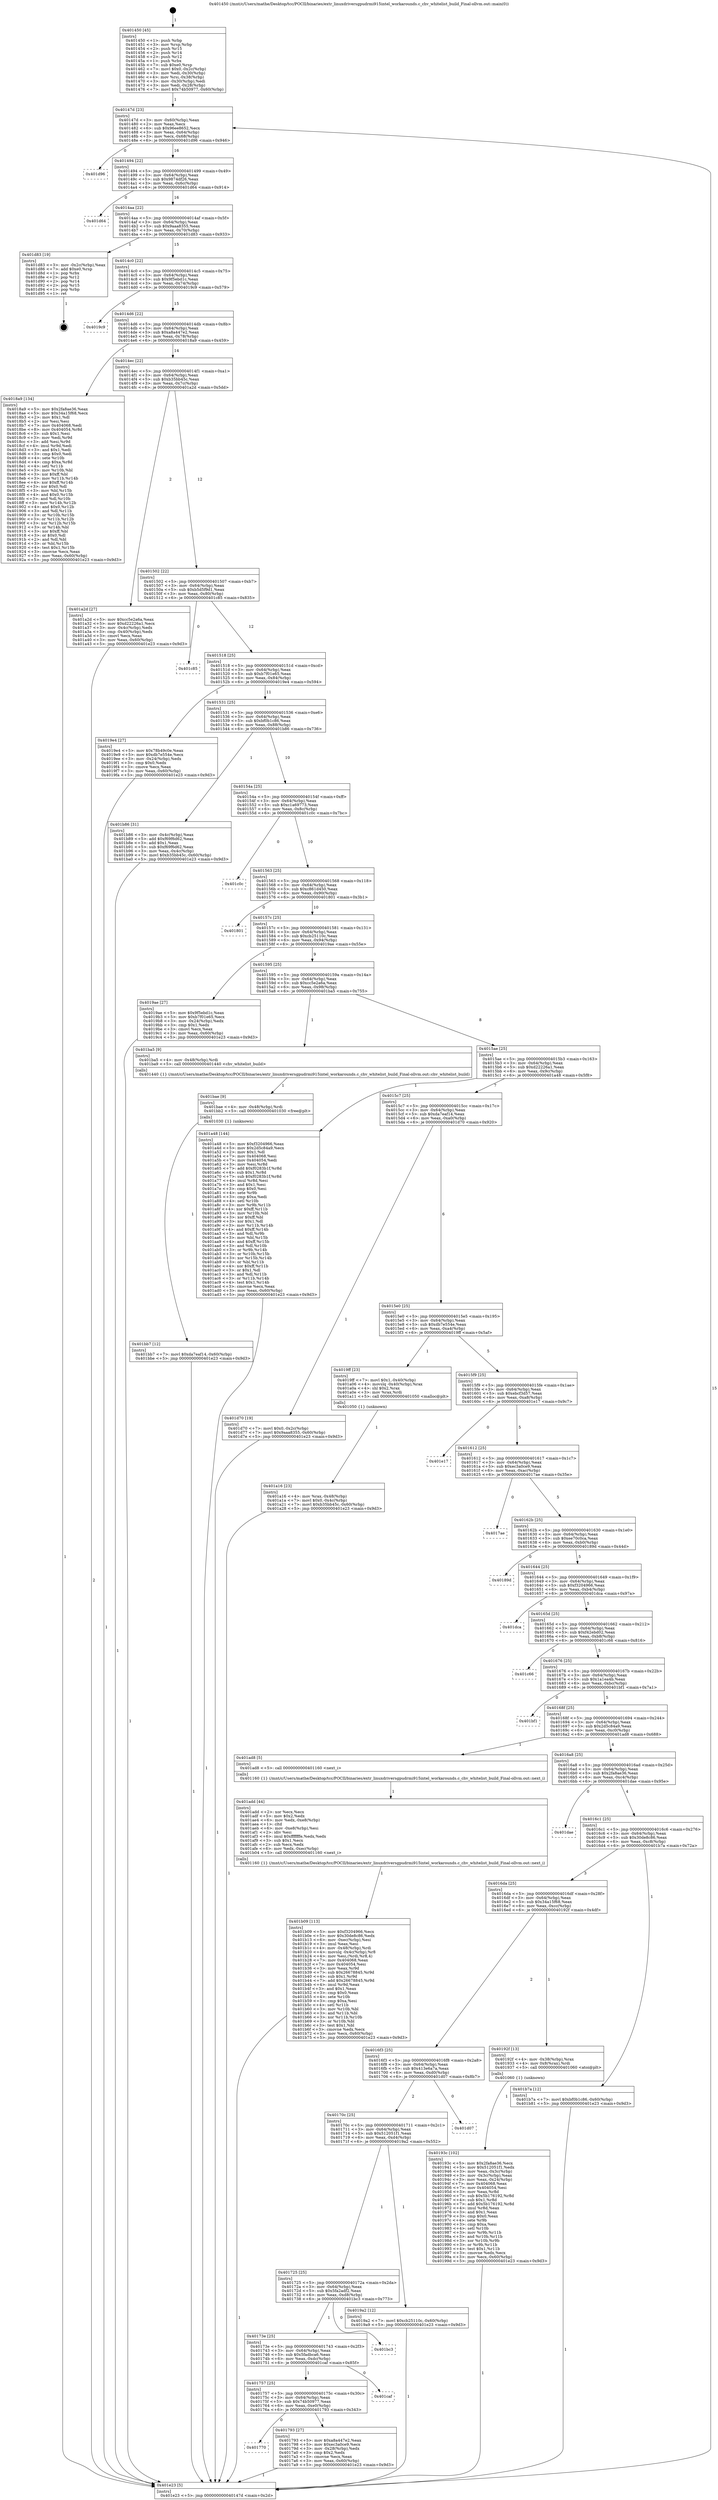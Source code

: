 digraph "0x401450" {
  label = "0x401450 (/mnt/c/Users/mathe/Desktop/tcc/POCII/binaries/extr_linuxdriversgpudrmi915intel_workarounds.c_chv_whitelist_build_Final-ollvm.out::main(0))"
  labelloc = "t"
  node[shape=record]

  Entry [label="",width=0.3,height=0.3,shape=circle,fillcolor=black,style=filled]
  "0x40147d" [label="{
     0x40147d [23]\l
     | [instrs]\l
     &nbsp;&nbsp;0x40147d \<+3\>: mov -0x60(%rbp),%eax\l
     &nbsp;&nbsp;0x401480 \<+2\>: mov %eax,%ecx\l
     &nbsp;&nbsp;0x401482 \<+6\>: sub $0x96ee8652,%ecx\l
     &nbsp;&nbsp;0x401488 \<+3\>: mov %eax,-0x64(%rbp)\l
     &nbsp;&nbsp;0x40148b \<+3\>: mov %ecx,-0x68(%rbp)\l
     &nbsp;&nbsp;0x40148e \<+6\>: je 0000000000401d96 \<main+0x946\>\l
  }"]
  "0x401d96" [label="{
     0x401d96\l
  }", style=dashed]
  "0x401494" [label="{
     0x401494 [22]\l
     | [instrs]\l
     &nbsp;&nbsp;0x401494 \<+5\>: jmp 0000000000401499 \<main+0x49\>\l
     &nbsp;&nbsp;0x401499 \<+3\>: mov -0x64(%rbp),%eax\l
     &nbsp;&nbsp;0x40149c \<+5\>: sub $0x9874df26,%eax\l
     &nbsp;&nbsp;0x4014a1 \<+3\>: mov %eax,-0x6c(%rbp)\l
     &nbsp;&nbsp;0x4014a4 \<+6\>: je 0000000000401d64 \<main+0x914\>\l
  }"]
  Exit [label="",width=0.3,height=0.3,shape=circle,fillcolor=black,style=filled,peripheries=2]
  "0x401d64" [label="{
     0x401d64\l
  }", style=dashed]
  "0x4014aa" [label="{
     0x4014aa [22]\l
     | [instrs]\l
     &nbsp;&nbsp;0x4014aa \<+5\>: jmp 00000000004014af \<main+0x5f\>\l
     &nbsp;&nbsp;0x4014af \<+3\>: mov -0x64(%rbp),%eax\l
     &nbsp;&nbsp;0x4014b2 \<+5\>: sub $0x9aaa8355,%eax\l
     &nbsp;&nbsp;0x4014b7 \<+3\>: mov %eax,-0x70(%rbp)\l
     &nbsp;&nbsp;0x4014ba \<+6\>: je 0000000000401d83 \<main+0x933\>\l
  }"]
  "0x401bb7" [label="{
     0x401bb7 [12]\l
     | [instrs]\l
     &nbsp;&nbsp;0x401bb7 \<+7\>: movl $0xda7eaf14,-0x60(%rbp)\l
     &nbsp;&nbsp;0x401bbe \<+5\>: jmp 0000000000401e23 \<main+0x9d3\>\l
  }"]
  "0x401d83" [label="{
     0x401d83 [19]\l
     | [instrs]\l
     &nbsp;&nbsp;0x401d83 \<+3\>: mov -0x2c(%rbp),%eax\l
     &nbsp;&nbsp;0x401d86 \<+7\>: add $0xe0,%rsp\l
     &nbsp;&nbsp;0x401d8d \<+1\>: pop %rbx\l
     &nbsp;&nbsp;0x401d8e \<+2\>: pop %r12\l
     &nbsp;&nbsp;0x401d90 \<+2\>: pop %r14\l
     &nbsp;&nbsp;0x401d92 \<+2\>: pop %r15\l
     &nbsp;&nbsp;0x401d94 \<+1\>: pop %rbp\l
     &nbsp;&nbsp;0x401d95 \<+1\>: ret\l
  }"]
  "0x4014c0" [label="{
     0x4014c0 [22]\l
     | [instrs]\l
     &nbsp;&nbsp;0x4014c0 \<+5\>: jmp 00000000004014c5 \<main+0x75\>\l
     &nbsp;&nbsp;0x4014c5 \<+3\>: mov -0x64(%rbp),%eax\l
     &nbsp;&nbsp;0x4014c8 \<+5\>: sub $0x9f5ebd1c,%eax\l
     &nbsp;&nbsp;0x4014cd \<+3\>: mov %eax,-0x74(%rbp)\l
     &nbsp;&nbsp;0x4014d0 \<+6\>: je 00000000004019c9 \<main+0x579\>\l
  }"]
  "0x401bae" [label="{
     0x401bae [9]\l
     | [instrs]\l
     &nbsp;&nbsp;0x401bae \<+4\>: mov -0x48(%rbp),%rdi\l
     &nbsp;&nbsp;0x401bb2 \<+5\>: call 0000000000401030 \<free@plt\>\l
     | [calls]\l
     &nbsp;&nbsp;0x401030 \{1\} (unknown)\l
  }"]
  "0x4019c9" [label="{
     0x4019c9\l
  }", style=dashed]
  "0x4014d6" [label="{
     0x4014d6 [22]\l
     | [instrs]\l
     &nbsp;&nbsp;0x4014d6 \<+5\>: jmp 00000000004014db \<main+0x8b\>\l
     &nbsp;&nbsp;0x4014db \<+3\>: mov -0x64(%rbp),%eax\l
     &nbsp;&nbsp;0x4014de \<+5\>: sub $0xa8a447e2,%eax\l
     &nbsp;&nbsp;0x4014e3 \<+3\>: mov %eax,-0x78(%rbp)\l
     &nbsp;&nbsp;0x4014e6 \<+6\>: je 00000000004018a9 \<main+0x459\>\l
  }"]
  "0x401b09" [label="{
     0x401b09 [113]\l
     | [instrs]\l
     &nbsp;&nbsp;0x401b09 \<+5\>: mov $0xf3204966,%ecx\l
     &nbsp;&nbsp;0x401b0e \<+5\>: mov $0x30de8c86,%edx\l
     &nbsp;&nbsp;0x401b13 \<+6\>: mov -0xec(%rbp),%esi\l
     &nbsp;&nbsp;0x401b19 \<+3\>: imul %eax,%esi\l
     &nbsp;&nbsp;0x401b1c \<+4\>: mov -0x48(%rbp),%rdi\l
     &nbsp;&nbsp;0x401b20 \<+4\>: movslq -0x4c(%rbp),%r8\l
     &nbsp;&nbsp;0x401b24 \<+4\>: mov %esi,(%rdi,%r8,4)\l
     &nbsp;&nbsp;0x401b28 \<+7\>: mov 0x404068,%eax\l
     &nbsp;&nbsp;0x401b2f \<+7\>: mov 0x404054,%esi\l
     &nbsp;&nbsp;0x401b36 \<+3\>: mov %eax,%r9d\l
     &nbsp;&nbsp;0x401b39 \<+7\>: sub $0x26678845,%r9d\l
     &nbsp;&nbsp;0x401b40 \<+4\>: sub $0x1,%r9d\l
     &nbsp;&nbsp;0x401b44 \<+7\>: add $0x26678845,%r9d\l
     &nbsp;&nbsp;0x401b4b \<+4\>: imul %r9d,%eax\l
     &nbsp;&nbsp;0x401b4f \<+3\>: and $0x1,%eax\l
     &nbsp;&nbsp;0x401b52 \<+3\>: cmp $0x0,%eax\l
     &nbsp;&nbsp;0x401b55 \<+4\>: sete %r10b\l
     &nbsp;&nbsp;0x401b59 \<+3\>: cmp $0xa,%esi\l
     &nbsp;&nbsp;0x401b5c \<+4\>: setl %r11b\l
     &nbsp;&nbsp;0x401b60 \<+3\>: mov %r10b,%bl\l
     &nbsp;&nbsp;0x401b63 \<+3\>: and %r11b,%bl\l
     &nbsp;&nbsp;0x401b66 \<+3\>: xor %r11b,%r10b\l
     &nbsp;&nbsp;0x401b69 \<+3\>: or %r10b,%bl\l
     &nbsp;&nbsp;0x401b6c \<+3\>: test $0x1,%bl\l
     &nbsp;&nbsp;0x401b6f \<+3\>: cmovne %edx,%ecx\l
     &nbsp;&nbsp;0x401b72 \<+3\>: mov %ecx,-0x60(%rbp)\l
     &nbsp;&nbsp;0x401b75 \<+5\>: jmp 0000000000401e23 \<main+0x9d3\>\l
  }"]
  "0x4018a9" [label="{
     0x4018a9 [134]\l
     | [instrs]\l
     &nbsp;&nbsp;0x4018a9 \<+5\>: mov $0x2fa8ae36,%eax\l
     &nbsp;&nbsp;0x4018ae \<+5\>: mov $0x34a15f68,%ecx\l
     &nbsp;&nbsp;0x4018b3 \<+2\>: mov $0x1,%dl\l
     &nbsp;&nbsp;0x4018b5 \<+2\>: xor %esi,%esi\l
     &nbsp;&nbsp;0x4018b7 \<+7\>: mov 0x404068,%edi\l
     &nbsp;&nbsp;0x4018be \<+8\>: mov 0x404054,%r8d\l
     &nbsp;&nbsp;0x4018c6 \<+3\>: sub $0x1,%esi\l
     &nbsp;&nbsp;0x4018c9 \<+3\>: mov %edi,%r9d\l
     &nbsp;&nbsp;0x4018cc \<+3\>: add %esi,%r9d\l
     &nbsp;&nbsp;0x4018cf \<+4\>: imul %r9d,%edi\l
     &nbsp;&nbsp;0x4018d3 \<+3\>: and $0x1,%edi\l
     &nbsp;&nbsp;0x4018d6 \<+3\>: cmp $0x0,%edi\l
     &nbsp;&nbsp;0x4018d9 \<+4\>: sete %r10b\l
     &nbsp;&nbsp;0x4018dd \<+4\>: cmp $0xa,%r8d\l
     &nbsp;&nbsp;0x4018e1 \<+4\>: setl %r11b\l
     &nbsp;&nbsp;0x4018e5 \<+3\>: mov %r10b,%bl\l
     &nbsp;&nbsp;0x4018e8 \<+3\>: xor $0xff,%bl\l
     &nbsp;&nbsp;0x4018eb \<+3\>: mov %r11b,%r14b\l
     &nbsp;&nbsp;0x4018ee \<+4\>: xor $0xff,%r14b\l
     &nbsp;&nbsp;0x4018f2 \<+3\>: xor $0x0,%dl\l
     &nbsp;&nbsp;0x4018f5 \<+3\>: mov %bl,%r15b\l
     &nbsp;&nbsp;0x4018f8 \<+4\>: and $0x0,%r15b\l
     &nbsp;&nbsp;0x4018fc \<+3\>: and %dl,%r10b\l
     &nbsp;&nbsp;0x4018ff \<+3\>: mov %r14b,%r12b\l
     &nbsp;&nbsp;0x401902 \<+4\>: and $0x0,%r12b\l
     &nbsp;&nbsp;0x401906 \<+3\>: and %dl,%r11b\l
     &nbsp;&nbsp;0x401909 \<+3\>: or %r10b,%r15b\l
     &nbsp;&nbsp;0x40190c \<+3\>: or %r11b,%r12b\l
     &nbsp;&nbsp;0x40190f \<+3\>: xor %r12b,%r15b\l
     &nbsp;&nbsp;0x401912 \<+3\>: or %r14b,%bl\l
     &nbsp;&nbsp;0x401915 \<+3\>: xor $0xff,%bl\l
     &nbsp;&nbsp;0x401918 \<+3\>: or $0x0,%dl\l
     &nbsp;&nbsp;0x40191b \<+2\>: and %dl,%bl\l
     &nbsp;&nbsp;0x40191d \<+3\>: or %bl,%r15b\l
     &nbsp;&nbsp;0x401920 \<+4\>: test $0x1,%r15b\l
     &nbsp;&nbsp;0x401924 \<+3\>: cmovne %ecx,%eax\l
     &nbsp;&nbsp;0x401927 \<+3\>: mov %eax,-0x60(%rbp)\l
     &nbsp;&nbsp;0x40192a \<+5\>: jmp 0000000000401e23 \<main+0x9d3\>\l
  }"]
  "0x4014ec" [label="{
     0x4014ec [22]\l
     | [instrs]\l
     &nbsp;&nbsp;0x4014ec \<+5\>: jmp 00000000004014f1 \<main+0xa1\>\l
     &nbsp;&nbsp;0x4014f1 \<+3\>: mov -0x64(%rbp),%eax\l
     &nbsp;&nbsp;0x4014f4 \<+5\>: sub $0xb35bb45c,%eax\l
     &nbsp;&nbsp;0x4014f9 \<+3\>: mov %eax,-0x7c(%rbp)\l
     &nbsp;&nbsp;0x4014fc \<+6\>: je 0000000000401a2d \<main+0x5dd\>\l
  }"]
  "0x401add" [label="{
     0x401add [44]\l
     | [instrs]\l
     &nbsp;&nbsp;0x401add \<+2\>: xor %ecx,%ecx\l
     &nbsp;&nbsp;0x401adf \<+5\>: mov $0x2,%edx\l
     &nbsp;&nbsp;0x401ae4 \<+6\>: mov %edx,-0xe8(%rbp)\l
     &nbsp;&nbsp;0x401aea \<+1\>: cltd\l
     &nbsp;&nbsp;0x401aeb \<+6\>: mov -0xe8(%rbp),%esi\l
     &nbsp;&nbsp;0x401af1 \<+2\>: idiv %esi\l
     &nbsp;&nbsp;0x401af3 \<+6\>: imul $0xfffffffe,%edx,%edx\l
     &nbsp;&nbsp;0x401af9 \<+3\>: sub $0x1,%ecx\l
     &nbsp;&nbsp;0x401afc \<+2\>: sub %ecx,%edx\l
     &nbsp;&nbsp;0x401afe \<+6\>: mov %edx,-0xec(%rbp)\l
     &nbsp;&nbsp;0x401b04 \<+5\>: call 0000000000401160 \<next_i\>\l
     | [calls]\l
     &nbsp;&nbsp;0x401160 \{1\} (/mnt/c/Users/mathe/Desktop/tcc/POCII/binaries/extr_linuxdriversgpudrmi915intel_workarounds.c_chv_whitelist_build_Final-ollvm.out::next_i)\l
  }"]
  "0x401a2d" [label="{
     0x401a2d [27]\l
     | [instrs]\l
     &nbsp;&nbsp;0x401a2d \<+5\>: mov $0xcc5e2a6a,%eax\l
     &nbsp;&nbsp;0x401a32 \<+5\>: mov $0xd22226a1,%ecx\l
     &nbsp;&nbsp;0x401a37 \<+3\>: mov -0x4c(%rbp),%edx\l
     &nbsp;&nbsp;0x401a3a \<+3\>: cmp -0x40(%rbp),%edx\l
     &nbsp;&nbsp;0x401a3d \<+3\>: cmovl %ecx,%eax\l
     &nbsp;&nbsp;0x401a40 \<+3\>: mov %eax,-0x60(%rbp)\l
     &nbsp;&nbsp;0x401a43 \<+5\>: jmp 0000000000401e23 \<main+0x9d3\>\l
  }"]
  "0x401502" [label="{
     0x401502 [22]\l
     | [instrs]\l
     &nbsp;&nbsp;0x401502 \<+5\>: jmp 0000000000401507 \<main+0xb7\>\l
     &nbsp;&nbsp;0x401507 \<+3\>: mov -0x64(%rbp),%eax\l
     &nbsp;&nbsp;0x40150a \<+5\>: sub $0xb5d5f9d1,%eax\l
     &nbsp;&nbsp;0x40150f \<+3\>: mov %eax,-0x80(%rbp)\l
     &nbsp;&nbsp;0x401512 \<+6\>: je 0000000000401c85 \<main+0x835\>\l
  }"]
  "0x401a16" [label="{
     0x401a16 [23]\l
     | [instrs]\l
     &nbsp;&nbsp;0x401a16 \<+4\>: mov %rax,-0x48(%rbp)\l
     &nbsp;&nbsp;0x401a1a \<+7\>: movl $0x0,-0x4c(%rbp)\l
     &nbsp;&nbsp;0x401a21 \<+7\>: movl $0xb35bb45c,-0x60(%rbp)\l
     &nbsp;&nbsp;0x401a28 \<+5\>: jmp 0000000000401e23 \<main+0x9d3\>\l
  }"]
  "0x401c85" [label="{
     0x401c85\l
  }", style=dashed]
  "0x401518" [label="{
     0x401518 [25]\l
     | [instrs]\l
     &nbsp;&nbsp;0x401518 \<+5\>: jmp 000000000040151d \<main+0xcd\>\l
     &nbsp;&nbsp;0x40151d \<+3\>: mov -0x64(%rbp),%eax\l
     &nbsp;&nbsp;0x401520 \<+5\>: sub $0xb7f01e65,%eax\l
     &nbsp;&nbsp;0x401525 \<+6\>: mov %eax,-0x84(%rbp)\l
     &nbsp;&nbsp;0x40152b \<+6\>: je 00000000004019e4 \<main+0x594\>\l
  }"]
  "0x40193c" [label="{
     0x40193c [102]\l
     | [instrs]\l
     &nbsp;&nbsp;0x40193c \<+5\>: mov $0x2fa8ae36,%ecx\l
     &nbsp;&nbsp;0x401941 \<+5\>: mov $0x512051f1,%edx\l
     &nbsp;&nbsp;0x401946 \<+3\>: mov %eax,-0x3c(%rbp)\l
     &nbsp;&nbsp;0x401949 \<+3\>: mov -0x3c(%rbp),%eax\l
     &nbsp;&nbsp;0x40194c \<+3\>: mov %eax,-0x24(%rbp)\l
     &nbsp;&nbsp;0x40194f \<+7\>: mov 0x404068,%eax\l
     &nbsp;&nbsp;0x401956 \<+7\>: mov 0x404054,%esi\l
     &nbsp;&nbsp;0x40195d \<+3\>: mov %eax,%r8d\l
     &nbsp;&nbsp;0x401960 \<+7\>: sub $0x5b176192,%r8d\l
     &nbsp;&nbsp;0x401967 \<+4\>: sub $0x1,%r8d\l
     &nbsp;&nbsp;0x40196b \<+7\>: add $0x5b176192,%r8d\l
     &nbsp;&nbsp;0x401972 \<+4\>: imul %r8d,%eax\l
     &nbsp;&nbsp;0x401976 \<+3\>: and $0x1,%eax\l
     &nbsp;&nbsp;0x401979 \<+3\>: cmp $0x0,%eax\l
     &nbsp;&nbsp;0x40197c \<+4\>: sete %r9b\l
     &nbsp;&nbsp;0x401980 \<+3\>: cmp $0xa,%esi\l
     &nbsp;&nbsp;0x401983 \<+4\>: setl %r10b\l
     &nbsp;&nbsp;0x401987 \<+3\>: mov %r9b,%r11b\l
     &nbsp;&nbsp;0x40198a \<+3\>: and %r10b,%r11b\l
     &nbsp;&nbsp;0x40198d \<+3\>: xor %r10b,%r9b\l
     &nbsp;&nbsp;0x401990 \<+3\>: or %r9b,%r11b\l
     &nbsp;&nbsp;0x401993 \<+4\>: test $0x1,%r11b\l
     &nbsp;&nbsp;0x401997 \<+3\>: cmovne %edx,%ecx\l
     &nbsp;&nbsp;0x40199a \<+3\>: mov %ecx,-0x60(%rbp)\l
     &nbsp;&nbsp;0x40199d \<+5\>: jmp 0000000000401e23 \<main+0x9d3\>\l
  }"]
  "0x4019e4" [label="{
     0x4019e4 [27]\l
     | [instrs]\l
     &nbsp;&nbsp;0x4019e4 \<+5\>: mov $0x78b49c0e,%eax\l
     &nbsp;&nbsp;0x4019e9 \<+5\>: mov $0xdb7e554e,%ecx\l
     &nbsp;&nbsp;0x4019ee \<+3\>: mov -0x24(%rbp),%edx\l
     &nbsp;&nbsp;0x4019f1 \<+3\>: cmp $0x0,%edx\l
     &nbsp;&nbsp;0x4019f4 \<+3\>: cmove %ecx,%eax\l
     &nbsp;&nbsp;0x4019f7 \<+3\>: mov %eax,-0x60(%rbp)\l
     &nbsp;&nbsp;0x4019fa \<+5\>: jmp 0000000000401e23 \<main+0x9d3\>\l
  }"]
  "0x401531" [label="{
     0x401531 [25]\l
     | [instrs]\l
     &nbsp;&nbsp;0x401531 \<+5\>: jmp 0000000000401536 \<main+0xe6\>\l
     &nbsp;&nbsp;0x401536 \<+3\>: mov -0x64(%rbp),%eax\l
     &nbsp;&nbsp;0x401539 \<+5\>: sub $0xbf0b1c86,%eax\l
     &nbsp;&nbsp;0x40153e \<+6\>: mov %eax,-0x88(%rbp)\l
     &nbsp;&nbsp;0x401544 \<+6\>: je 0000000000401b86 \<main+0x736\>\l
  }"]
  "0x401450" [label="{
     0x401450 [45]\l
     | [instrs]\l
     &nbsp;&nbsp;0x401450 \<+1\>: push %rbp\l
     &nbsp;&nbsp;0x401451 \<+3\>: mov %rsp,%rbp\l
     &nbsp;&nbsp;0x401454 \<+2\>: push %r15\l
     &nbsp;&nbsp;0x401456 \<+2\>: push %r14\l
     &nbsp;&nbsp;0x401458 \<+2\>: push %r12\l
     &nbsp;&nbsp;0x40145a \<+1\>: push %rbx\l
     &nbsp;&nbsp;0x40145b \<+7\>: sub $0xe0,%rsp\l
     &nbsp;&nbsp;0x401462 \<+7\>: movl $0x0,-0x2c(%rbp)\l
     &nbsp;&nbsp;0x401469 \<+3\>: mov %edi,-0x30(%rbp)\l
     &nbsp;&nbsp;0x40146c \<+4\>: mov %rsi,-0x38(%rbp)\l
     &nbsp;&nbsp;0x401470 \<+3\>: mov -0x30(%rbp),%edi\l
     &nbsp;&nbsp;0x401473 \<+3\>: mov %edi,-0x28(%rbp)\l
     &nbsp;&nbsp;0x401476 \<+7\>: movl $0x74b50977,-0x60(%rbp)\l
  }"]
  "0x401b86" [label="{
     0x401b86 [31]\l
     | [instrs]\l
     &nbsp;&nbsp;0x401b86 \<+3\>: mov -0x4c(%rbp),%eax\l
     &nbsp;&nbsp;0x401b89 \<+5\>: add $0xf69f6d62,%eax\l
     &nbsp;&nbsp;0x401b8e \<+3\>: add $0x1,%eax\l
     &nbsp;&nbsp;0x401b91 \<+5\>: sub $0xf69f6d62,%eax\l
     &nbsp;&nbsp;0x401b96 \<+3\>: mov %eax,-0x4c(%rbp)\l
     &nbsp;&nbsp;0x401b99 \<+7\>: movl $0xb35bb45c,-0x60(%rbp)\l
     &nbsp;&nbsp;0x401ba0 \<+5\>: jmp 0000000000401e23 \<main+0x9d3\>\l
  }"]
  "0x40154a" [label="{
     0x40154a [25]\l
     | [instrs]\l
     &nbsp;&nbsp;0x40154a \<+5\>: jmp 000000000040154f \<main+0xff\>\l
     &nbsp;&nbsp;0x40154f \<+3\>: mov -0x64(%rbp),%eax\l
     &nbsp;&nbsp;0x401552 \<+5\>: sub $0xc1a69773,%eax\l
     &nbsp;&nbsp;0x401557 \<+6\>: mov %eax,-0x8c(%rbp)\l
     &nbsp;&nbsp;0x40155d \<+6\>: je 0000000000401c0c \<main+0x7bc\>\l
  }"]
  "0x401e23" [label="{
     0x401e23 [5]\l
     | [instrs]\l
     &nbsp;&nbsp;0x401e23 \<+5\>: jmp 000000000040147d \<main+0x2d\>\l
  }"]
  "0x401c0c" [label="{
     0x401c0c\l
  }", style=dashed]
  "0x401563" [label="{
     0x401563 [25]\l
     | [instrs]\l
     &nbsp;&nbsp;0x401563 \<+5\>: jmp 0000000000401568 \<main+0x118\>\l
     &nbsp;&nbsp;0x401568 \<+3\>: mov -0x64(%rbp),%eax\l
     &nbsp;&nbsp;0x40156b \<+5\>: sub $0xc861d450,%eax\l
     &nbsp;&nbsp;0x401570 \<+6\>: mov %eax,-0x90(%rbp)\l
     &nbsp;&nbsp;0x401576 \<+6\>: je 0000000000401801 \<main+0x3b1\>\l
  }"]
  "0x401770" [label="{
     0x401770\l
  }", style=dashed]
  "0x401801" [label="{
     0x401801\l
  }", style=dashed]
  "0x40157c" [label="{
     0x40157c [25]\l
     | [instrs]\l
     &nbsp;&nbsp;0x40157c \<+5\>: jmp 0000000000401581 \<main+0x131\>\l
     &nbsp;&nbsp;0x401581 \<+3\>: mov -0x64(%rbp),%eax\l
     &nbsp;&nbsp;0x401584 \<+5\>: sub $0xcb25110c,%eax\l
     &nbsp;&nbsp;0x401589 \<+6\>: mov %eax,-0x94(%rbp)\l
     &nbsp;&nbsp;0x40158f \<+6\>: je 00000000004019ae \<main+0x55e\>\l
  }"]
  "0x401793" [label="{
     0x401793 [27]\l
     | [instrs]\l
     &nbsp;&nbsp;0x401793 \<+5\>: mov $0xa8a447e2,%eax\l
     &nbsp;&nbsp;0x401798 \<+5\>: mov $0xec3a0ce9,%ecx\l
     &nbsp;&nbsp;0x40179d \<+3\>: mov -0x28(%rbp),%edx\l
     &nbsp;&nbsp;0x4017a0 \<+3\>: cmp $0x2,%edx\l
     &nbsp;&nbsp;0x4017a3 \<+3\>: cmovne %ecx,%eax\l
     &nbsp;&nbsp;0x4017a6 \<+3\>: mov %eax,-0x60(%rbp)\l
     &nbsp;&nbsp;0x4017a9 \<+5\>: jmp 0000000000401e23 \<main+0x9d3\>\l
  }"]
  "0x4019ae" [label="{
     0x4019ae [27]\l
     | [instrs]\l
     &nbsp;&nbsp;0x4019ae \<+5\>: mov $0x9f5ebd1c,%eax\l
     &nbsp;&nbsp;0x4019b3 \<+5\>: mov $0xb7f01e65,%ecx\l
     &nbsp;&nbsp;0x4019b8 \<+3\>: mov -0x24(%rbp),%edx\l
     &nbsp;&nbsp;0x4019bb \<+3\>: cmp $0x1,%edx\l
     &nbsp;&nbsp;0x4019be \<+3\>: cmovl %ecx,%eax\l
     &nbsp;&nbsp;0x4019c1 \<+3\>: mov %eax,-0x60(%rbp)\l
     &nbsp;&nbsp;0x4019c4 \<+5\>: jmp 0000000000401e23 \<main+0x9d3\>\l
  }"]
  "0x401595" [label="{
     0x401595 [25]\l
     | [instrs]\l
     &nbsp;&nbsp;0x401595 \<+5\>: jmp 000000000040159a \<main+0x14a\>\l
     &nbsp;&nbsp;0x40159a \<+3\>: mov -0x64(%rbp),%eax\l
     &nbsp;&nbsp;0x40159d \<+5\>: sub $0xcc5e2a6a,%eax\l
     &nbsp;&nbsp;0x4015a2 \<+6\>: mov %eax,-0x98(%rbp)\l
     &nbsp;&nbsp;0x4015a8 \<+6\>: je 0000000000401ba5 \<main+0x755\>\l
  }"]
  "0x401757" [label="{
     0x401757 [25]\l
     | [instrs]\l
     &nbsp;&nbsp;0x401757 \<+5\>: jmp 000000000040175c \<main+0x30c\>\l
     &nbsp;&nbsp;0x40175c \<+3\>: mov -0x64(%rbp),%eax\l
     &nbsp;&nbsp;0x40175f \<+5\>: sub $0x74b50977,%eax\l
     &nbsp;&nbsp;0x401764 \<+6\>: mov %eax,-0xe0(%rbp)\l
     &nbsp;&nbsp;0x40176a \<+6\>: je 0000000000401793 \<main+0x343\>\l
  }"]
  "0x401ba5" [label="{
     0x401ba5 [9]\l
     | [instrs]\l
     &nbsp;&nbsp;0x401ba5 \<+4\>: mov -0x48(%rbp),%rdi\l
     &nbsp;&nbsp;0x401ba9 \<+5\>: call 0000000000401440 \<chv_whitelist_build\>\l
     | [calls]\l
     &nbsp;&nbsp;0x401440 \{1\} (/mnt/c/Users/mathe/Desktop/tcc/POCII/binaries/extr_linuxdriversgpudrmi915intel_workarounds.c_chv_whitelist_build_Final-ollvm.out::chv_whitelist_build)\l
  }"]
  "0x4015ae" [label="{
     0x4015ae [25]\l
     | [instrs]\l
     &nbsp;&nbsp;0x4015ae \<+5\>: jmp 00000000004015b3 \<main+0x163\>\l
     &nbsp;&nbsp;0x4015b3 \<+3\>: mov -0x64(%rbp),%eax\l
     &nbsp;&nbsp;0x4015b6 \<+5\>: sub $0xd22226a1,%eax\l
     &nbsp;&nbsp;0x4015bb \<+6\>: mov %eax,-0x9c(%rbp)\l
     &nbsp;&nbsp;0x4015c1 \<+6\>: je 0000000000401a48 \<main+0x5f8\>\l
  }"]
  "0x401caf" [label="{
     0x401caf\l
  }", style=dashed]
  "0x401a48" [label="{
     0x401a48 [144]\l
     | [instrs]\l
     &nbsp;&nbsp;0x401a48 \<+5\>: mov $0xf3204966,%eax\l
     &nbsp;&nbsp;0x401a4d \<+5\>: mov $0x2d5c84a9,%ecx\l
     &nbsp;&nbsp;0x401a52 \<+2\>: mov $0x1,%dl\l
     &nbsp;&nbsp;0x401a54 \<+7\>: mov 0x404068,%esi\l
     &nbsp;&nbsp;0x401a5b \<+7\>: mov 0x404054,%edi\l
     &nbsp;&nbsp;0x401a62 \<+3\>: mov %esi,%r8d\l
     &nbsp;&nbsp;0x401a65 \<+7\>: add $0xf0283b1f,%r8d\l
     &nbsp;&nbsp;0x401a6c \<+4\>: sub $0x1,%r8d\l
     &nbsp;&nbsp;0x401a70 \<+7\>: sub $0xf0283b1f,%r8d\l
     &nbsp;&nbsp;0x401a77 \<+4\>: imul %r8d,%esi\l
     &nbsp;&nbsp;0x401a7b \<+3\>: and $0x1,%esi\l
     &nbsp;&nbsp;0x401a7e \<+3\>: cmp $0x0,%esi\l
     &nbsp;&nbsp;0x401a81 \<+4\>: sete %r9b\l
     &nbsp;&nbsp;0x401a85 \<+3\>: cmp $0xa,%edi\l
     &nbsp;&nbsp;0x401a88 \<+4\>: setl %r10b\l
     &nbsp;&nbsp;0x401a8c \<+3\>: mov %r9b,%r11b\l
     &nbsp;&nbsp;0x401a8f \<+4\>: xor $0xff,%r11b\l
     &nbsp;&nbsp;0x401a93 \<+3\>: mov %r10b,%bl\l
     &nbsp;&nbsp;0x401a96 \<+3\>: xor $0xff,%bl\l
     &nbsp;&nbsp;0x401a99 \<+3\>: xor $0x1,%dl\l
     &nbsp;&nbsp;0x401a9c \<+3\>: mov %r11b,%r14b\l
     &nbsp;&nbsp;0x401a9f \<+4\>: and $0xff,%r14b\l
     &nbsp;&nbsp;0x401aa3 \<+3\>: and %dl,%r9b\l
     &nbsp;&nbsp;0x401aa6 \<+3\>: mov %bl,%r15b\l
     &nbsp;&nbsp;0x401aa9 \<+4\>: and $0xff,%r15b\l
     &nbsp;&nbsp;0x401aad \<+3\>: and %dl,%r10b\l
     &nbsp;&nbsp;0x401ab0 \<+3\>: or %r9b,%r14b\l
     &nbsp;&nbsp;0x401ab3 \<+3\>: or %r10b,%r15b\l
     &nbsp;&nbsp;0x401ab6 \<+3\>: xor %r15b,%r14b\l
     &nbsp;&nbsp;0x401ab9 \<+3\>: or %bl,%r11b\l
     &nbsp;&nbsp;0x401abc \<+4\>: xor $0xff,%r11b\l
     &nbsp;&nbsp;0x401ac0 \<+3\>: or $0x1,%dl\l
     &nbsp;&nbsp;0x401ac3 \<+3\>: and %dl,%r11b\l
     &nbsp;&nbsp;0x401ac6 \<+3\>: or %r11b,%r14b\l
     &nbsp;&nbsp;0x401ac9 \<+4\>: test $0x1,%r14b\l
     &nbsp;&nbsp;0x401acd \<+3\>: cmovne %ecx,%eax\l
     &nbsp;&nbsp;0x401ad0 \<+3\>: mov %eax,-0x60(%rbp)\l
     &nbsp;&nbsp;0x401ad3 \<+5\>: jmp 0000000000401e23 \<main+0x9d3\>\l
  }"]
  "0x4015c7" [label="{
     0x4015c7 [25]\l
     | [instrs]\l
     &nbsp;&nbsp;0x4015c7 \<+5\>: jmp 00000000004015cc \<main+0x17c\>\l
     &nbsp;&nbsp;0x4015cc \<+3\>: mov -0x64(%rbp),%eax\l
     &nbsp;&nbsp;0x4015cf \<+5\>: sub $0xda7eaf14,%eax\l
     &nbsp;&nbsp;0x4015d4 \<+6\>: mov %eax,-0xa0(%rbp)\l
     &nbsp;&nbsp;0x4015da \<+6\>: je 0000000000401d70 \<main+0x920\>\l
  }"]
  "0x40173e" [label="{
     0x40173e [25]\l
     | [instrs]\l
     &nbsp;&nbsp;0x40173e \<+5\>: jmp 0000000000401743 \<main+0x2f3\>\l
     &nbsp;&nbsp;0x401743 \<+3\>: mov -0x64(%rbp),%eax\l
     &nbsp;&nbsp;0x401746 \<+5\>: sub $0x5fadbca6,%eax\l
     &nbsp;&nbsp;0x40174b \<+6\>: mov %eax,-0xdc(%rbp)\l
     &nbsp;&nbsp;0x401751 \<+6\>: je 0000000000401caf \<main+0x85f\>\l
  }"]
  "0x401d70" [label="{
     0x401d70 [19]\l
     | [instrs]\l
     &nbsp;&nbsp;0x401d70 \<+7\>: movl $0x0,-0x2c(%rbp)\l
     &nbsp;&nbsp;0x401d77 \<+7\>: movl $0x9aaa8355,-0x60(%rbp)\l
     &nbsp;&nbsp;0x401d7e \<+5\>: jmp 0000000000401e23 \<main+0x9d3\>\l
  }"]
  "0x4015e0" [label="{
     0x4015e0 [25]\l
     | [instrs]\l
     &nbsp;&nbsp;0x4015e0 \<+5\>: jmp 00000000004015e5 \<main+0x195\>\l
     &nbsp;&nbsp;0x4015e5 \<+3\>: mov -0x64(%rbp),%eax\l
     &nbsp;&nbsp;0x4015e8 \<+5\>: sub $0xdb7e554e,%eax\l
     &nbsp;&nbsp;0x4015ed \<+6\>: mov %eax,-0xa4(%rbp)\l
     &nbsp;&nbsp;0x4015f3 \<+6\>: je 00000000004019ff \<main+0x5af\>\l
  }"]
  "0x401bc3" [label="{
     0x401bc3\l
  }", style=dashed]
  "0x4019ff" [label="{
     0x4019ff [23]\l
     | [instrs]\l
     &nbsp;&nbsp;0x4019ff \<+7\>: movl $0x1,-0x40(%rbp)\l
     &nbsp;&nbsp;0x401a06 \<+4\>: movslq -0x40(%rbp),%rax\l
     &nbsp;&nbsp;0x401a0a \<+4\>: shl $0x2,%rax\l
     &nbsp;&nbsp;0x401a0e \<+3\>: mov %rax,%rdi\l
     &nbsp;&nbsp;0x401a11 \<+5\>: call 0000000000401050 \<malloc@plt\>\l
     | [calls]\l
     &nbsp;&nbsp;0x401050 \{1\} (unknown)\l
  }"]
  "0x4015f9" [label="{
     0x4015f9 [25]\l
     | [instrs]\l
     &nbsp;&nbsp;0x4015f9 \<+5\>: jmp 00000000004015fe \<main+0x1ae\>\l
     &nbsp;&nbsp;0x4015fe \<+3\>: mov -0x64(%rbp),%eax\l
     &nbsp;&nbsp;0x401601 \<+5\>: sub $0xebcf3d57,%eax\l
     &nbsp;&nbsp;0x401606 \<+6\>: mov %eax,-0xa8(%rbp)\l
     &nbsp;&nbsp;0x40160c \<+6\>: je 0000000000401e17 \<main+0x9c7\>\l
  }"]
  "0x401725" [label="{
     0x401725 [25]\l
     | [instrs]\l
     &nbsp;&nbsp;0x401725 \<+5\>: jmp 000000000040172a \<main+0x2da\>\l
     &nbsp;&nbsp;0x40172a \<+3\>: mov -0x64(%rbp),%eax\l
     &nbsp;&nbsp;0x40172d \<+5\>: sub $0x5fa2adf2,%eax\l
     &nbsp;&nbsp;0x401732 \<+6\>: mov %eax,-0xd8(%rbp)\l
     &nbsp;&nbsp;0x401738 \<+6\>: je 0000000000401bc3 \<main+0x773\>\l
  }"]
  "0x401e17" [label="{
     0x401e17\l
  }", style=dashed]
  "0x401612" [label="{
     0x401612 [25]\l
     | [instrs]\l
     &nbsp;&nbsp;0x401612 \<+5\>: jmp 0000000000401617 \<main+0x1c7\>\l
     &nbsp;&nbsp;0x401617 \<+3\>: mov -0x64(%rbp),%eax\l
     &nbsp;&nbsp;0x40161a \<+5\>: sub $0xec3a0ce9,%eax\l
     &nbsp;&nbsp;0x40161f \<+6\>: mov %eax,-0xac(%rbp)\l
     &nbsp;&nbsp;0x401625 \<+6\>: je 00000000004017ae \<main+0x35e\>\l
  }"]
  "0x4019a2" [label="{
     0x4019a2 [12]\l
     | [instrs]\l
     &nbsp;&nbsp;0x4019a2 \<+7\>: movl $0xcb25110c,-0x60(%rbp)\l
     &nbsp;&nbsp;0x4019a9 \<+5\>: jmp 0000000000401e23 \<main+0x9d3\>\l
  }"]
  "0x4017ae" [label="{
     0x4017ae\l
  }", style=dashed]
  "0x40162b" [label="{
     0x40162b [25]\l
     | [instrs]\l
     &nbsp;&nbsp;0x40162b \<+5\>: jmp 0000000000401630 \<main+0x1e0\>\l
     &nbsp;&nbsp;0x401630 \<+3\>: mov -0x64(%rbp),%eax\l
     &nbsp;&nbsp;0x401633 \<+5\>: sub $0xee70c0ca,%eax\l
     &nbsp;&nbsp;0x401638 \<+6\>: mov %eax,-0xb0(%rbp)\l
     &nbsp;&nbsp;0x40163e \<+6\>: je 000000000040189d \<main+0x44d\>\l
  }"]
  "0x40170c" [label="{
     0x40170c [25]\l
     | [instrs]\l
     &nbsp;&nbsp;0x40170c \<+5\>: jmp 0000000000401711 \<main+0x2c1\>\l
     &nbsp;&nbsp;0x401711 \<+3\>: mov -0x64(%rbp),%eax\l
     &nbsp;&nbsp;0x401714 \<+5\>: sub $0x512051f1,%eax\l
     &nbsp;&nbsp;0x401719 \<+6\>: mov %eax,-0xd4(%rbp)\l
     &nbsp;&nbsp;0x40171f \<+6\>: je 00000000004019a2 \<main+0x552\>\l
  }"]
  "0x40189d" [label="{
     0x40189d\l
  }", style=dashed]
  "0x401644" [label="{
     0x401644 [25]\l
     | [instrs]\l
     &nbsp;&nbsp;0x401644 \<+5\>: jmp 0000000000401649 \<main+0x1f9\>\l
     &nbsp;&nbsp;0x401649 \<+3\>: mov -0x64(%rbp),%eax\l
     &nbsp;&nbsp;0x40164c \<+5\>: sub $0xf3204966,%eax\l
     &nbsp;&nbsp;0x401651 \<+6\>: mov %eax,-0xb4(%rbp)\l
     &nbsp;&nbsp;0x401657 \<+6\>: je 0000000000401dca \<main+0x97a\>\l
  }"]
  "0x401d07" [label="{
     0x401d07\l
  }", style=dashed]
  "0x401dca" [label="{
     0x401dca\l
  }", style=dashed]
  "0x40165d" [label="{
     0x40165d [25]\l
     | [instrs]\l
     &nbsp;&nbsp;0x40165d \<+5\>: jmp 0000000000401662 \<main+0x212\>\l
     &nbsp;&nbsp;0x401662 \<+3\>: mov -0x64(%rbp),%eax\l
     &nbsp;&nbsp;0x401665 \<+5\>: sub $0xf42ebd02,%eax\l
     &nbsp;&nbsp;0x40166a \<+6\>: mov %eax,-0xb8(%rbp)\l
     &nbsp;&nbsp;0x401670 \<+6\>: je 0000000000401c66 \<main+0x816\>\l
  }"]
  "0x4016f3" [label="{
     0x4016f3 [25]\l
     | [instrs]\l
     &nbsp;&nbsp;0x4016f3 \<+5\>: jmp 00000000004016f8 \<main+0x2a8\>\l
     &nbsp;&nbsp;0x4016f8 \<+3\>: mov -0x64(%rbp),%eax\l
     &nbsp;&nbsp;0x4016fb \<+5\>: sub $0x413e6a7a,%eax\l
     &nbsp;&nbsp;0x401700 \<+6\>: mov %eax,-0xd0(%rbp)\l
     &nbsp;&nbsp;0x401706 \<+6\>: je 0000000000401d07 \<main+0x8b7\>\l
  }"]
  "0x401c66" [label="{
     0x401c66\l
  }", style=dashed]
  "0x401676" [label="{
     0x401676 [25]\l
     | [instrs]\l
     &nbsp;&nbsp;0x401676 \<+5\>: jmp 000000000040167b \<main+0x22b\>\l
     &nbsp;&nbsp;0x40167b \<+3\>: mov -0x64(%rbp),%eax\l
     &nbsp;&nbsp;0x40167e \<+5\>: sub $0x1a1ea4b,%eax\l
     &nbsp;&nbsp;0x401683 \<+6\>: mov %eax,-0xbc(%rbp)\l
     &nbsp;&nbsp;0x401689 \<+6\>: je 0000000000401bf1 \<main+0x7a1\>\l
  }"]
  "0x40192f" [label="{
     0x40192f [13]\l
     | [instrs]\l
     &nbsp;&nbsp;0x40192f \<+4\>: mov -0x38(%rbp),%rax\l
     &nbsp;&nbsp;0x401933 \<+4\>: mov 0x8(%rax),%rdi\l
     &nbsp;&nbsp;0x401937 \<+5\>: call 0000000000401060 \<atoi@plt\>\l
     | [calls]\l
     &nbsp;&nbsp;0x401060 \{1\} (unknown)\l
  }"]
  "0x401bf1" [label="{
     0x401bf1\l
  }", style=dashed]
  "0x40168f" [label="{
     0x40168f [25]\l
     | [instrs]\l
     &nbsp;&nbsp;0x40168f \<+5\>: jmp 0000000000401694 \<main+0x244\>\l
     &nbsp;&nbsp;0x401694 \<+3\>: mov -0x64(%rbp),%eax\l
     &nbsp;&nbsp;0x401697 \<+5\>: sub $0x2d5c84a9,%eax\l
     &nbsp;&nbsp;0x40169c \<+6\>: mov %eax,-0xc0(%rbp)\l
     &nbsp;&nbsp;0x4016a2 \<+6\>: je 0000000000401ad8 \<main+0x688\>\l
  }"]
  "0x4016da" [label="{
     0x4016da [25]\l
     | [instrs]\l
     &nbsp;&nbsp;0x4016da \<+5\>: jmp 00000000004016df \<main+0x28f\>\l
     &nbsp;&nbsp;0x4016df \<+3\>: mov -0x64(%rbp),%eax\l
     &nbsp;&nbsp;0x4016e2 \<+5\>: sub $0x34a15f68,%eax\l
     &nbsp;&nbsp;0x4016e7 \<+6\>: mov %eax,-0xcc(%rbp)\l
     &nbsp;&nbsp;0x4016ed \<+6\>: je 000000000040192f \<main+0x4df\>\l
  }"]
  "0x401ad8" [label="{
     0x401ad8 [5]\l
     | [instrs]\l
     &nbsp;&nbsp;0x401ad8 \<+5\>: call 0000000000401160 \<next_i\>\l
     | [calls]\l
     &nbsp;&nbsp;0x401160 \{1\} (/mnt/c/Users/mathe/Desktop/tcc/POCII/binaries/extr_linuxdriversgpudrmi915intel_workarounds.c_chv_whitelist_build_Final-ollvm.out::next_i)\l
  }"]
  "0x4016a8" [label="{
     0x4016a8 [25]\l
     | [instrs]\l
     &nbsp;&nbsp;0x4016a8 \<+5\>: jmp 00000000004016ad \<main+0x25d\>\l
     &nbsp;&nbsp;0x4016ad \<+3\>: mov -0x64(%rbp),%eax\l
     &nbsp;&nbsp;0x4016b0 \<+5\>: sub $0x2fa8ae36,%eax\l
     &nbsp;&nbsp;0x4016b5 \<+6\>: mov %eax,-0xc4(%rbp)\l
     &nbsp;&nbsp;0x4016bb \<+6\>: je 0000000000401dae \<main+0x95e\>\l
  }"]
  "0x401b7a" [label="{
     0x401b7a [12]\l
     | [instrs]\l
     &nbsp;&nbsp;0x401b7a \<+7\>: movl $0xbf0b1c86,-0x60(%rbp)\l
     &nbsp;&nbsp;0x401b81 \<+5\>: jmp 0000000000401e23 \<main+0x9d3\>\l
  }"]
  "0x401dae" [label="{
     0x401dae\l
  }", style=dashed]
  "0x4016c1" [label="{
     0x4016c1 [25]\l
     | [instrs]\l
     &nbsp;&nbsp;0x4016c1 \<+5\>: jmp 00000000004016c6 \<main+0x276\>\l
     &nbsp;&nbsp;0x4016c6 \<+3\>: mov -0x64(%rbp),%eax\l
     &nbsp;&nbsp;0x4016c9 \<+5\>: sub $0x30de8c86,%eax\l
     &nbsp;&nbsp;0x4016ce \<+6\>: mov %eax,-0xc8(%rbp)\l
     &nbsp;&nbsp;0x4016d4 \<+6\>: je 0000000000401b7a \<main+0x72a\>\l
  }"]
  Entry -> "0x401450" [label=" 1"]
  "0x40147d" -> "0x401d96" [label=" 0"]
  "0x40147d" -> "0x401494" [label=" 16"]
  "0x401d83" -> Exit [label=" 1"]
  "0x401494" -> "0x401d64" [label=" 0"]
  "0x401494" -> "0x4014aa" [label=" 16"]
  "0x401d70" -> "0x401e23" [label=" 1"]
  "0x4014aa" -> "0x401d83" [label=" 1"]
  "0x4014aa" -> "0x4014c0" [label=" 15"]
  "0x401bb7" -> "0x401e23" [label=" 1"]
  "0x4014c0" -> "0x4019c9" [label=" 0"]
  "0x4014c0" -> "0x4014d6" [label=" 15"]
  "0x401bae" -> "0x401bb7" [label=" 1"]
  "0x4014d6" -> "0x4018a9" [label=" 1"]
  "0x4014d6" -> "0x4014ec" [label=" 14"]
  "0x401ba5" -> "0x401bae" [label=" 1"]
  "0x4014ec" -> "0x401a2d" [label=" 2"]
  "0x4014ec" -> "0x401502" [label=" 12"]
  "0x401b86" -> "0x401e23" [label=" 1"]
  "0x401502" -> "0x401c85" [label=" 0"]
  "0x401502" -> "0x401518" [label=" 12"]
  "0x401b7a" -> "0x401e23" [label=" 1"]
  "0x401518" -> "0x4019e4" [label=" 1"]
  "0x401518" -> "0x401531" [label=" 11"]
  "0x401b09" -> "0x401e23" [label=" 1"]
  "0x401531" -> "0x401b86" [label=" 1"]
  "0x401531" -> "0x40154a" [label=" 10"]
  "0x401add" -> "0x401b09" [label=" 1"]
  "0x40154a" -> "0x401c0c" [label=" 0"]
  "0x40154a" -> "0x401563" [label=" 10"]
  "0x401ad8" -> "0x401add" [label=" 1"]
  "0x401563" -> "0x401801" [label=" 0"]
  "0x401563" -> "0x40157c" [label=" 10"]
  "0x401a48" -> "0x401e23" [label=" 1"]
  "0x40157c" -> "0x4019ae" [label=" 1"]
  "0x40157c" -> "0x401595" [label=" 9"]
  "0x401a2d" -> "0x401e23" [label=" 2"]
  "0x401595" -> "0x401ba5" [label=" 1"]
  "0x401595" -> "0x4015ae" [label=" 8"]
  "0x4019ff" -> "0x401a16" [label=" 1"]
  "0x4015ae" -> "0x401a48" [label=" 1"]
  "0x4015ae" -> "0x4015c7" [label=" 7"]
  "0x4019e4" -> "0x401e23" [label=" 1"]
  "0x4015c7" -> "0x401d70" [label=" 1"]
  "0x4015c7" -> "0x4015e0" [label=" 6"]
  "0x4019a2" -> "0x401e23" [label=" 1"]
  "0x4015e0" -> "0x4019ff" [label=" 1"]
  "0x4015e0" -> "0x4015f9" [label=" 5"]
  "0x40193c" -> "0x401e23" [label=" 1"]
  "0x4015f9" -> "0x401e17" [label=" 0"]
  "0x4015f9" -> "0x401612" [label=" 5"]
  "0x4018a9" -> "0x401e23" [label=" 1"]
  "0x401612" -> "0x4017ae" [label=" 0"]
  "0x401612" -> "0x40162b" [label=" 5"]
  "0x401e23" -> "0x40147d" [label=" 15"]
  "0x40162b" -> "0x40189d" [label=" 0"]
  "0x40162b" -> "0x401644" [label=" 5"]
  "0x401793" -> "0x401e23" [label=" 1"]
  "0x401644" -> "0x401dca" [label=" 0"]
  "0x401644" -> "0x40165d" [label=" 5"]
  "0x401757" -> "0x401770" [label=" 0"]
  "0x40165d" -> "0x401c66" [label=" 0"]
  "0x40165d" -> "0x401676" [label=" 5"]
  "0x401a16" -> "0x401e23" [label=" 1"]
  "0x401676" -> "0x401bf1" [label=" 0"]
  "0x401676" -> "0x40168f" [label=" 5"]
  "0x40173e" -> "0x401757" [label=" 1"]
  "0x40168f" -> "0x401ad8" [label=" 1"]
  "0x40168f" -> "0x4016a8" [label=" 4"]
  "0x4019ae" -> "0x401e23" [label=" 1"]
  "0x4016a8" -> "0x401dae" [label=" 0"]
  "0x4016a8" -> "0x4016c1" [label=" 4"]
  "0x401725" -> "0x40173e" [label=" 1"]
  "0x4016c1" -> "0x401b7a" [label=" 1"]
  "0x4016c1" -> "0x4016da" [label=" 3"]
  "0x40173e" -> "0x401caf" [label=" 0"]
  "0x4016da" -> "0x40192f" [label=" 1"]
  "0x4016da" -> "0x4016f3" [label=" 2"]
  "0x401757" -> "0x401793" [label=" 1"]
  "0x4016f3" -> "0x401d07" [label=" 0"]
  "0x4016f3" -> "0x40170c" [label=" 2"]
  "0x401450" -> "0x40147d" [label=" 1"]
  "0x40170c" -> "0x4019a2" [label=" 1"]
  "0x40170c" -> "0x401725" [label=" 1"]
  "0x40192f" -> "0x40193c" [label=" 1"]
  "0x401725" -> "0x401bc3" [label=" 0"]
}
